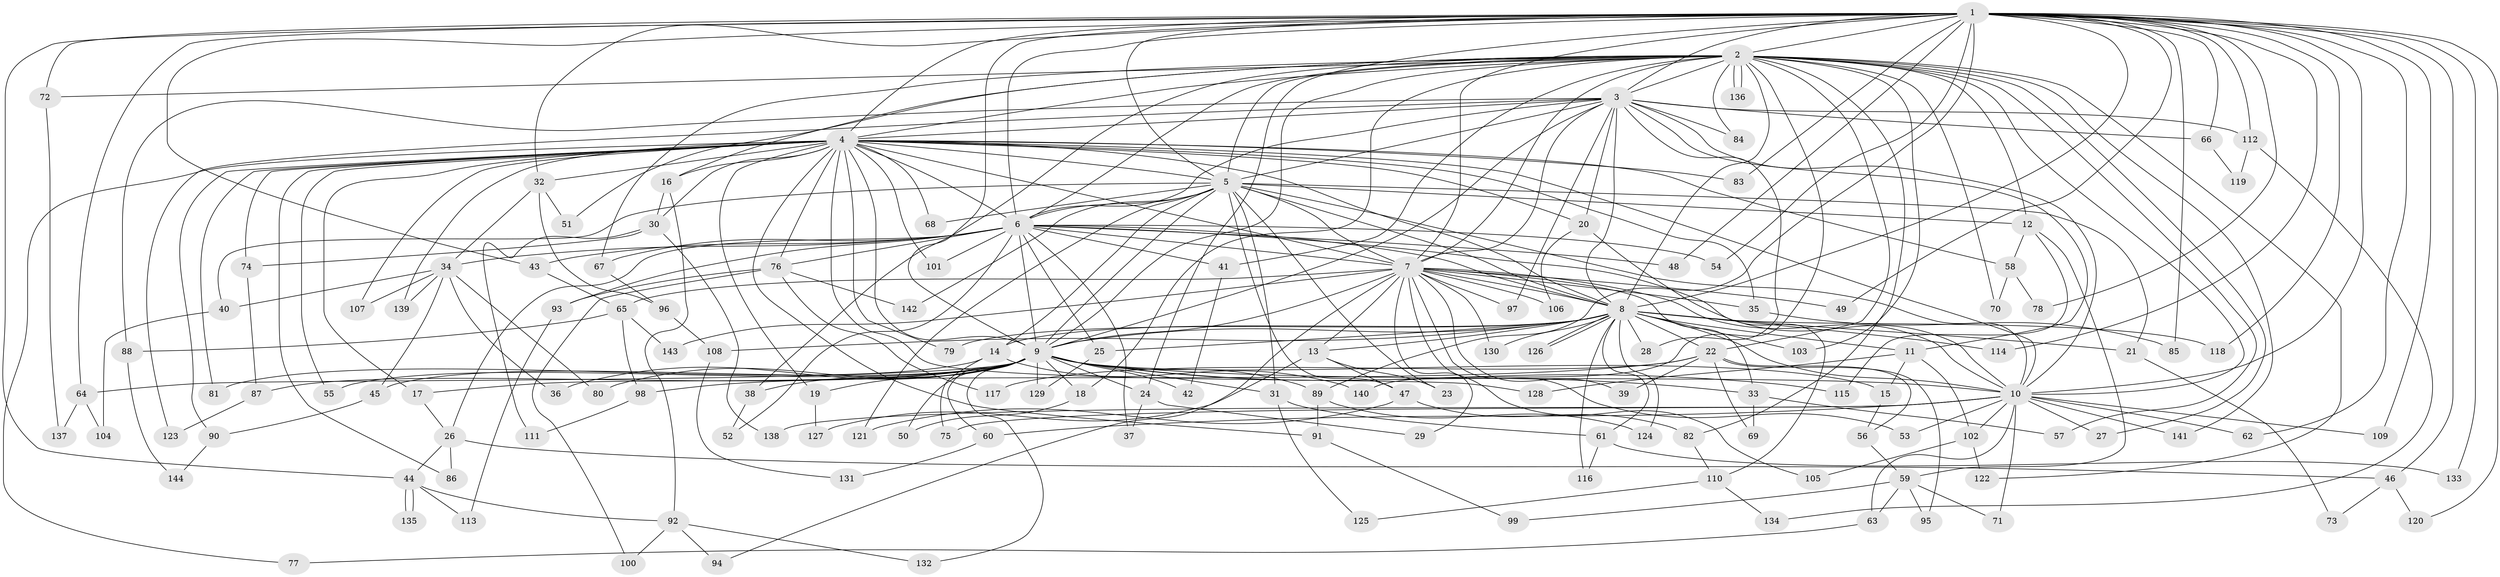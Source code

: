 // Generated by graph-tools (version 1.1) at 2025/25/03/09/25 03:25:51]
// undirected, 144 vertices, 313 edges
graph export_dot {
graph [start="1"]
  node [color=gray90,style=filled];
  1;
  2;
  3;
  4;
  5;
  6;
  7;
  8;
  9;
  10;
  11;
  12;
  13;
  14;
  15;
  16;
  17;
  18;
  19;
  20;
  21;
  22;
  23;
  24;
  25;
  26;
  27;
  28;
  29;
  30;
  31;
  32;
  33;
  34;
  35;
  36;
  37;
  38;
  39;
  40;
  41;
  42;
  43;
  44;
  45;
  46;
  47;
  48;
  49;
  50;
  51;
  52;
  53;
  54;
  55;
  56;
  57;
  58;
  59;
  60;
  61;
  62;
  63;
  64;
  65;
  66;
  67;
  68;
  69;
  70;
  71;
  72;
  73;
  74;
  75;
  76;
  77;
  78;
  79;
  80;
  81;
  82;
  83;
  84;
  85;
  86;
  87;
  88;
  89;
  90;
  91;
  92;
  93;
  94;
  95;
  96;
  97;
  98;
  99;
  100;
  101;
  102;
  103;
  104;
  105;
  106;
  107;
  108;
  109;
  110;
  111;
  112;
  113;
  114;
  115;
  116;
  117;
  118;
  119;
  120;
  121;
  122;
  123;
  124;
  125;
  126;
  127;
  128;
  129;
  130;
  131;
  132;
  133;
  134;
  135;
  136;
  137;
  138;
  139;
  140;
  141;
  142;
  143;
  144;
  1 -- 2;
  1 -- 3;
  1 -- 4;
  1 -- 5;
  1 -- 6;
  1 -- 7;
  1 -- 8;
  1 -- 9;
  1 -- 10;
  1 -- 24;
  1 -- 32;
  1 -- 43;
  1 -- 44;
  1 -- 46;
  1 -- 48;
  1 -- 49;
  1 -- 54;
  1 -- 62;
  1 -- 64;
  1 -- 66;
  1 -- 72;
  1 -- 78;
  1 -- 83;
  1 -- 85;
  1 -- 89;
  1 -- 109;
  1 -- 112;
  1 -- 114;
  1 -- 118;
  1 -- 120;
  1 -- 133;
  2 -- 3;
  2 -- 4;
  2 -- 5;
  2 -- 6;
  2 -- 7;
  2 -- 8;
  2 -- 9;
  2 -- 10;
  2 -- 12;
  2 -- 16;
  2 -- 18;
  2 -- 22;
  2 -- 27;
  2 -- 38;
  2 -- 41;
  2 -- 51;
  2 -- 57;
  2 -- 67;
  2 -- 70;
  2 -- 72;
  2 -- 82;
  2 -- 84;
  2 -- 103;
  2 -- 122;
  2 -- 136;
  2 -- 136;
  2 -- 140;
  2 -- 141;
  3 -- 4;
  3 -- 5;
  3 -- 6;
  3 -- 7;
  3 -- 8;
  3 -- 9;
  3 -- 10;
  3 -- 11;
  3 -- 20;
  3 -- 28;
  3 -- 66;
  3 -- 84;
  3 -- 88;
  3 -- 97;
  3 -- 112;
  3 -- 123;
  4 -- 5;
  4 -- 6;
  4 -- 7;
  4 -- 8;
  4 -- 9;
  4 -- 10;
  4 -- 16;
  4 -- 17;
  4 -- 19;
  4 -- 20;
  4 -- 30;
  4 -- 32;
  4 -- 35;
  4 -- 55;
  4 -- 58;
  4 -- 68;
  4 -- 74;
  4 -- 76;
  4 -- 77;
  4 -- 79;
  4 -- 81;
  4 -- 83;
  4 -- 86;
  4 -- 90;
  4 -- 91;
  4 -- 101;
  4 -- 107;
  4 -- 128;
  4 -- 139;
  5 -- 6;
  5 -- 7;
  5 -- 8;
  5 -- 9;
  5 -- 10;
  5 -- 12;
  5 -- 14;
  5 -- 21;
  5 -- 23;
  5 -- 31;
  5 -- 40;
  5 -- 47;
  5 -- 68;
  5 -- 121;
  5 -- 142;
  6 -- 7;
  6 -- 8;
  6 -- 9;
  6 -- 10;
  6 -- 25;
  6 -- 26;
  6 -- 34;
  6 -- 37;
  6 -- 41;
  6 -- 43;
  6 -- 48;
  6 -- 52;
  6 -- 54;
  6 -- 67;
  6 -- 76;
  6 -- 93;
  6 -- 101;
  7 -- 8;
  7 -- 9;
  7 -- 10;
  7 -- 13;
  7 -- 29;
  7 -- 33;
  7 -- 35;
  7 -- 39;
  7 -- 49;
  7 -- 53;
  7 -- 65;
  7 -- 94;
  7 -- 97;
  7 -- 105;
  7 -- 106;
  7 -- 130;
  7 -- 143;
  8 -- 9;
  8 -- 10;
  8 -- 11;
  8 -- 13;
  8 -- 14;
  8 -- 21;
  8 -- 22;
  8 -- 25;
  8 -- 28;
  8 -- 61;
  8 -- 79;
  8 -- 103;
  8 -- 108;
  8 -- 114;
  8 -- 116;
  8 -- 118;
  8 -- 124;
  8 -- 126;
  8 -- 126;
  8 -- 130;
  9 -- 10;
  9 -- 15;
  9 -- 17;
  9 -- 18;
  9 -- 19;
  9 -- 24;
  9 -- 31;
  9 -- 33;
  9 -- 36;
  9 -- 38;
  9 -- 42;
  9 -- 45;
  9 -- 50;
  9 -- 55;
  9 -- 60;
  9 -- 64;
  9 -- 80;
  9 -- 87;
  9 -- 89;
  9 -- 115;
  9 -- 129;
  9 -- 132;
  10 -- 27;
  10 -- 53;
  10 -- 60;
  10 -- 62;
  10 -- 63;
  10 -- 71;
  10 -- 75;
  10 -- 102;
  10 -- 109;
  10 -- 138;
  10 -- 141;
  11 -- 15;
  11 -- 102;
  11 -- 128;
  12 -- 58;
  12 -- 59;
  12 -- 115;
  13 -- 23;
  13 -- 47;
  13 -- 127;
  14 -- 75;
  14 -- 81;
  14 -- 140;
  15 -- 56;
  16 -- 30;
  16 -- 92;
  17 -- 26;
  18 -- 50;
  19 -- 127;
  20 -- 106;
  20 -- 110;
  21 -- 73;
  22 -- 39;
  22 -- 56;
  22 -- 69;
  22 -- 95;
  22 -- 98;
  22 -- 117;
  24 -- 29;
  24 -- 37;
  25 -- 129;
  26 -- 44;
  26 -- 46;
  26 -- 86;
  30 -- 74;
  30 -- 111;
  30 -- 138;
  31 -- 61;
  31 -- 125;
  32 -- 34;
  32 -- 51;
  32 -- 96;
  33 -- 57;
  33 -- 69;
  34 -- 36;
  34 -- 40;
  34 -- 45;
  34 -- 80;
  34 -- 107;
  34 -- 139;
  35 -- 85;
  38 -- 52;
  40 -- 104;
  41 -- 42;
  43 -- 65;
  44 -- 92;
  44 -- 113;
  44 -- 135;
  44 -- 135;
  45 -- 90;
  46 -- 73;
  46 -- 120;
  47 -- 82;
  47 -- 121;
  56 -- 59;
  58 -- 70;
  58 -- 78;
  59 -- 63;
  59 -- 71;
  59 -- 95;
  59 -- 99;
  60 -- 131;
  61 -- 116;
  61 -- 133;
  63 -- 77;
  64 -- 104;
  64 -- 137;
  65 -- 88;
  65 -- 98;
  65 -- 143;
  66 -- 119;
  67 -- 96;
  72 -- 137;
  74 -- 87;
  76 -- 93;
  76 -- 100;
  76 -- 117;
  76 -- 142;
  82 -- 110;
  87 -- 123;
  88 -- 144;
  89 -- 91;
  89 -- 124;
  90 -- 144;
  91 -- 99;
  92 -- 94;
  92 -- 100;
  92 -- 132;
  93 -- 113;
  96 -- 108;
  98 -- 111;
  102 -- 105;
  102 -- 122;
  108 -- 131;
  110 -- 125;
  110 -- 134;
  112 -- 119;
  112 -- 134;
}
